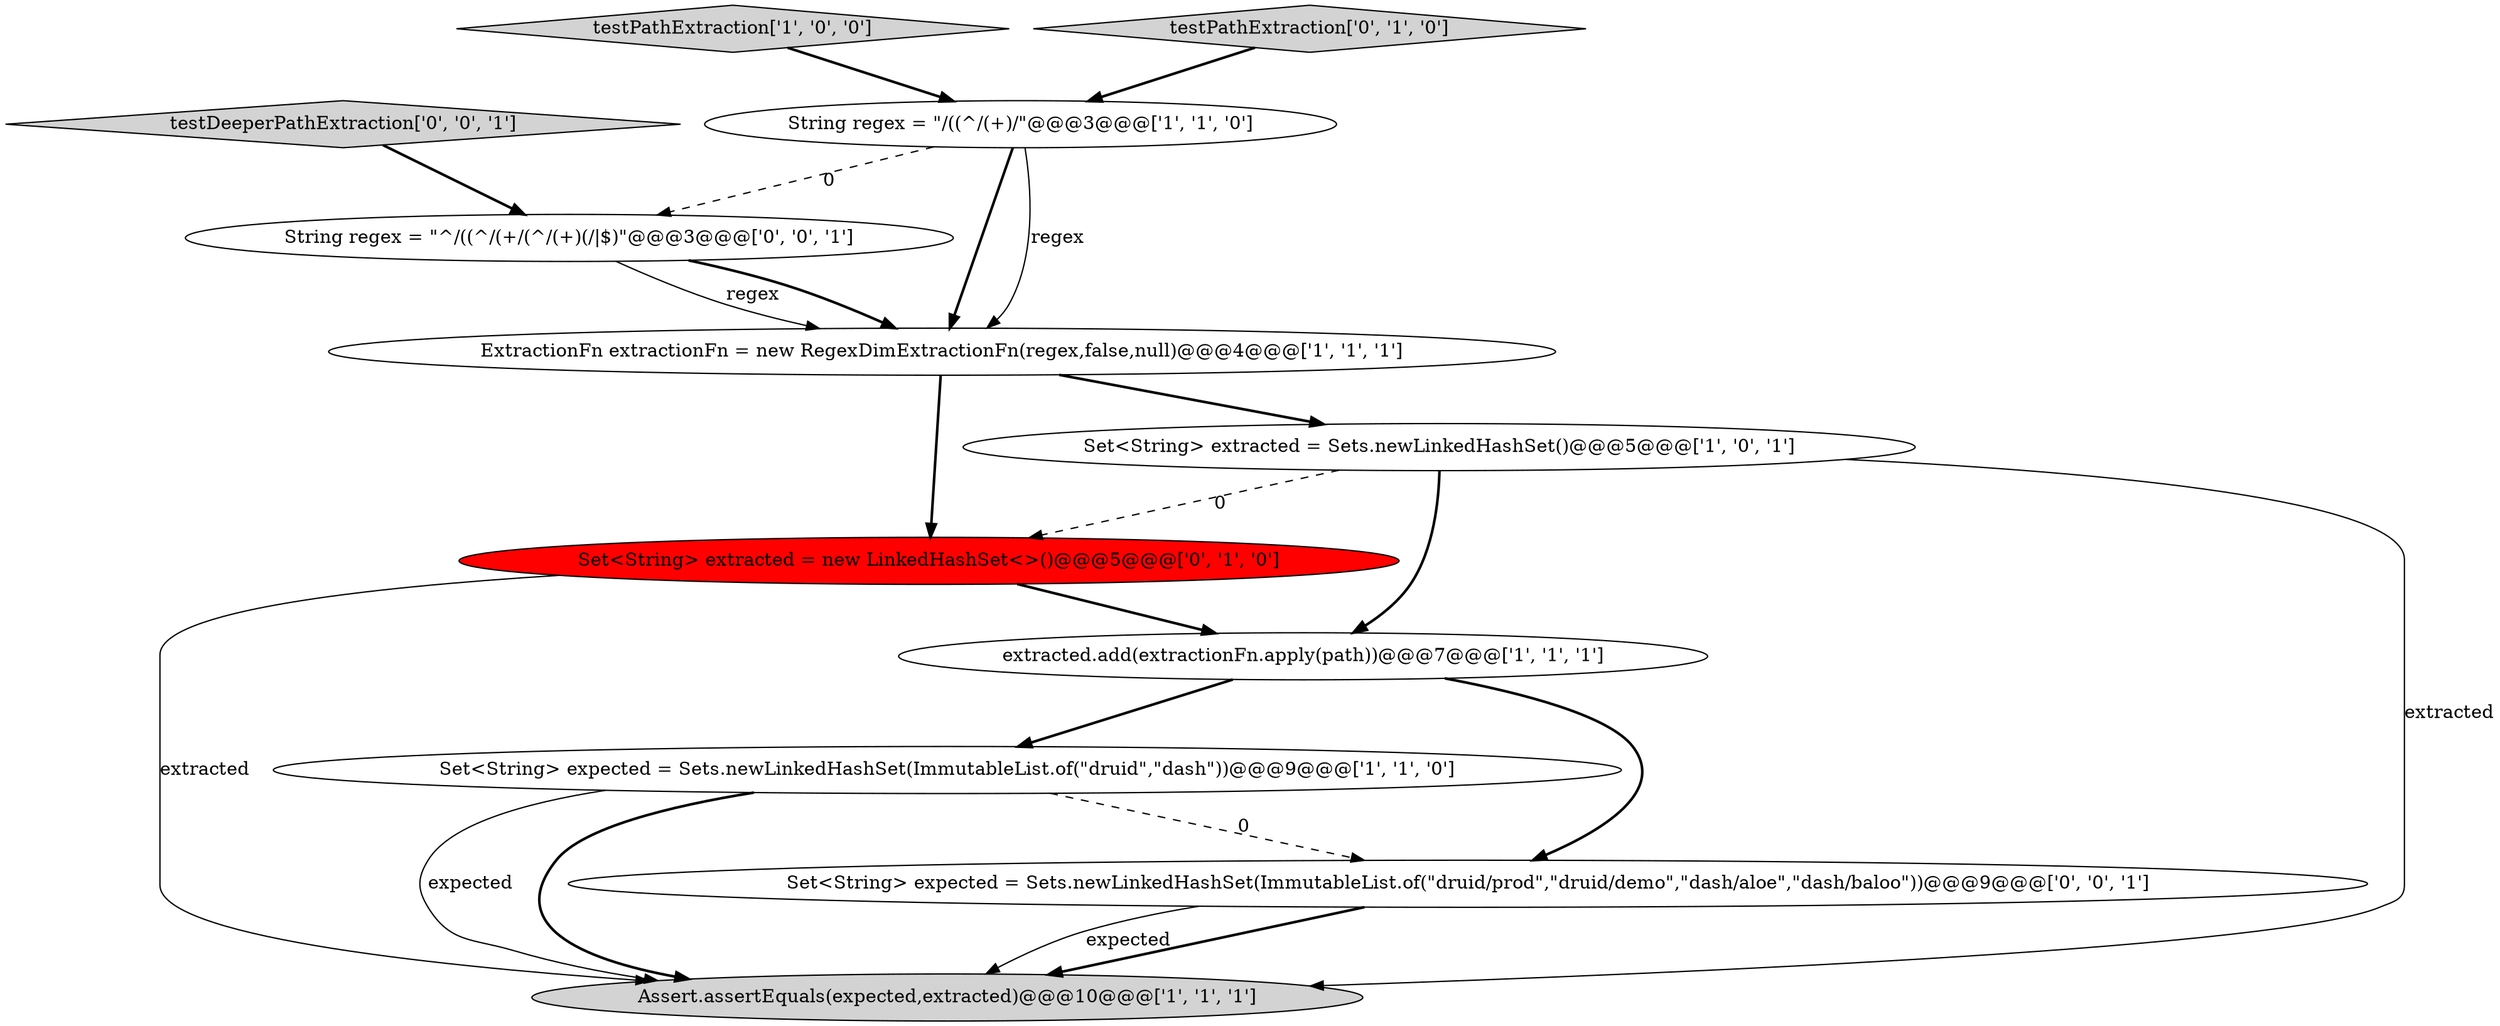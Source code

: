 digraph {
6 [style = filled, label = "ExtractionFn extractionFn = new RegexDimExtractionFn(regex,false,null)@@@4@@@['1', '1', '1']", fillcolor = white, shape = ellipse image = "AAA0AAABBB1BBB"];
0 [style = filled, label = "Set<String> extracted = Sets.newLinkedHashSet()@@@5@@@['1', '0', '1']", fillcolor = white, shape = ellipse image = "AAA0AAABBB1BBB"];
7 [style = filled, label = "Set<String> extracted = new LinkedHashSet<>()@@@5@@@['0', '1', '0']", fillcolor = red, shape = ellipse image = "AAA1AAABBB2BBB"];
11 [style = filled, label = "String regex = \"^/((^/(+/(^/(+)(/|$)\"@@@3@@@['0', '0', '1']", fillcolor = white, shape = ellipse image = "AAA0AAABBB3BBB"];
4 [style = filled, label = "extracted.add(extractionFn.apply(path))@@@7@@@['1', '1', '1']", fillcolor = white, shape = ellipse image = "AAA0AAABBB1BBB"];
2 [style = filled, label = "Assert.assertEquals(expected,extracted)@@@10@@@['1', '1', '1']", fillcolor = lightgray, shape = ellipse image = "AAA0AAABBB1BBB"];
5 [style = filled, label = "String regex = \"/((^/(+)/\"@@@3@@@['1', '1', '0']", fillcolor = white, shape = ellipse image = "AAA0AAABBB1BBB"];
3 [style = filled, label = "testPathExtraction['1', '0', '0']", fillcolor = lightgray, shape = diamond image = "AAA0AAABBB1BBB"];
9 [style = filled, label = "Set<String> expected = Sets.newLinkedHashSet(ImmutableList.of(\"druid/prod\",\"druid/demo\",\"dash/aloe\",\"dash/baloo\"))@@@9@@@['0', '0', '1']", fillcolor = white, shape = ellipse image = "AAA0AAABBB3BBB"];
1 [style = filled, label = "Set<String> expected = Sets.newLinkedHashSet(ImmutableList.of(\"druid\",\"dash\"))@@@9@@@['1', '1', '0']", fillcolor = white, shape = ellipse image = "AAA0AAABBB1BBB"];
10 [style = filled, label = "testDeeperPathExtraction['0', '0', '1']", fillcolor = lightgray, shape = diamond image = "AAA0AAABBB3BBB"];
8 [style = filled, label = "testPathExtraction['0', '1', '0']", fillcolor = lightgray, shape = diamond image = "AAA0AAABBB2BBB"];
4->9 [style = bold, label=""];
0->2 [style = solid, label="extracted"];
9->2 [style = bold, label=""];
1->2 [style = solid, label="expected"];
11->6 [style = bold, label=""];
1->9 [style = dashed, label="0"];
5->6 [style = solid, label="regex"];
11->6 [style = solid, label="regex"];
6->0 [style = bold, label=""];
7->4 [style = bold, label=""];
3->5 [style = bold, label=""];
5->6 [style = bold, label=""];
8->5 [style = bold, label=""];
5->11 [style = dashed, label="0"];
0->4 [style = bold, label=""];
4->1 [style = bold, label=""];
1->2 [style = bold, label=""];
7->2 [style = solid, label="extracted"];
9->2 [style = solid, label="expected"];
6->7 [style = bold, label=""];
0->7 [style = dashed, label="0"];
10->11 [style = bold, label=""];
}
